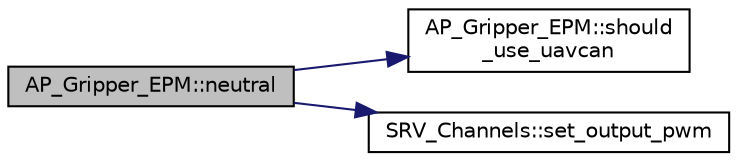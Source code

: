digraph "AP_Gripper_EPM::neutral"
{
 // INTERACTIVE_SVG=YES
  edge [fontname="Helvetica",fontsize="10",labelfontname="Helvetica",labelfontsize="10"];
  node [fontname="Helvetica",fontsize="10",shape=record];
  rankdir="LR";
  Node1 [label="AP_Gripper_EPM::neutral",height=0.2,width=0.4,color="black", fillcolor="grey75", style="filled", fontcolor="black"];
  Node1 -> Node2 [color="midnightblue",fontsize="10",style="solid",fontname="Helvetica"];
  Node2 [label="AP_Gripper_EPM::should\l_use_uavcan",height=0.2,width=0.4,color="black", fillcolor="white", style="filled",URL="$classAP__Gripper__EPM.html#a86ea7b660310eed83383609c7e2a4997"];
  Node1 -> Node3 [color="midnightblue",fontsize="10",style="solid",fontname="Helvetica"];
  Node3 [label="SRV_Channels::set_output_pwm",height=0.2,width=0.4,color="black", fillcolor="white", style="filled",URL="$classSRV__Channels.html#a6ec155ae75e3d22a0de00e21e5b330a9"];
}

